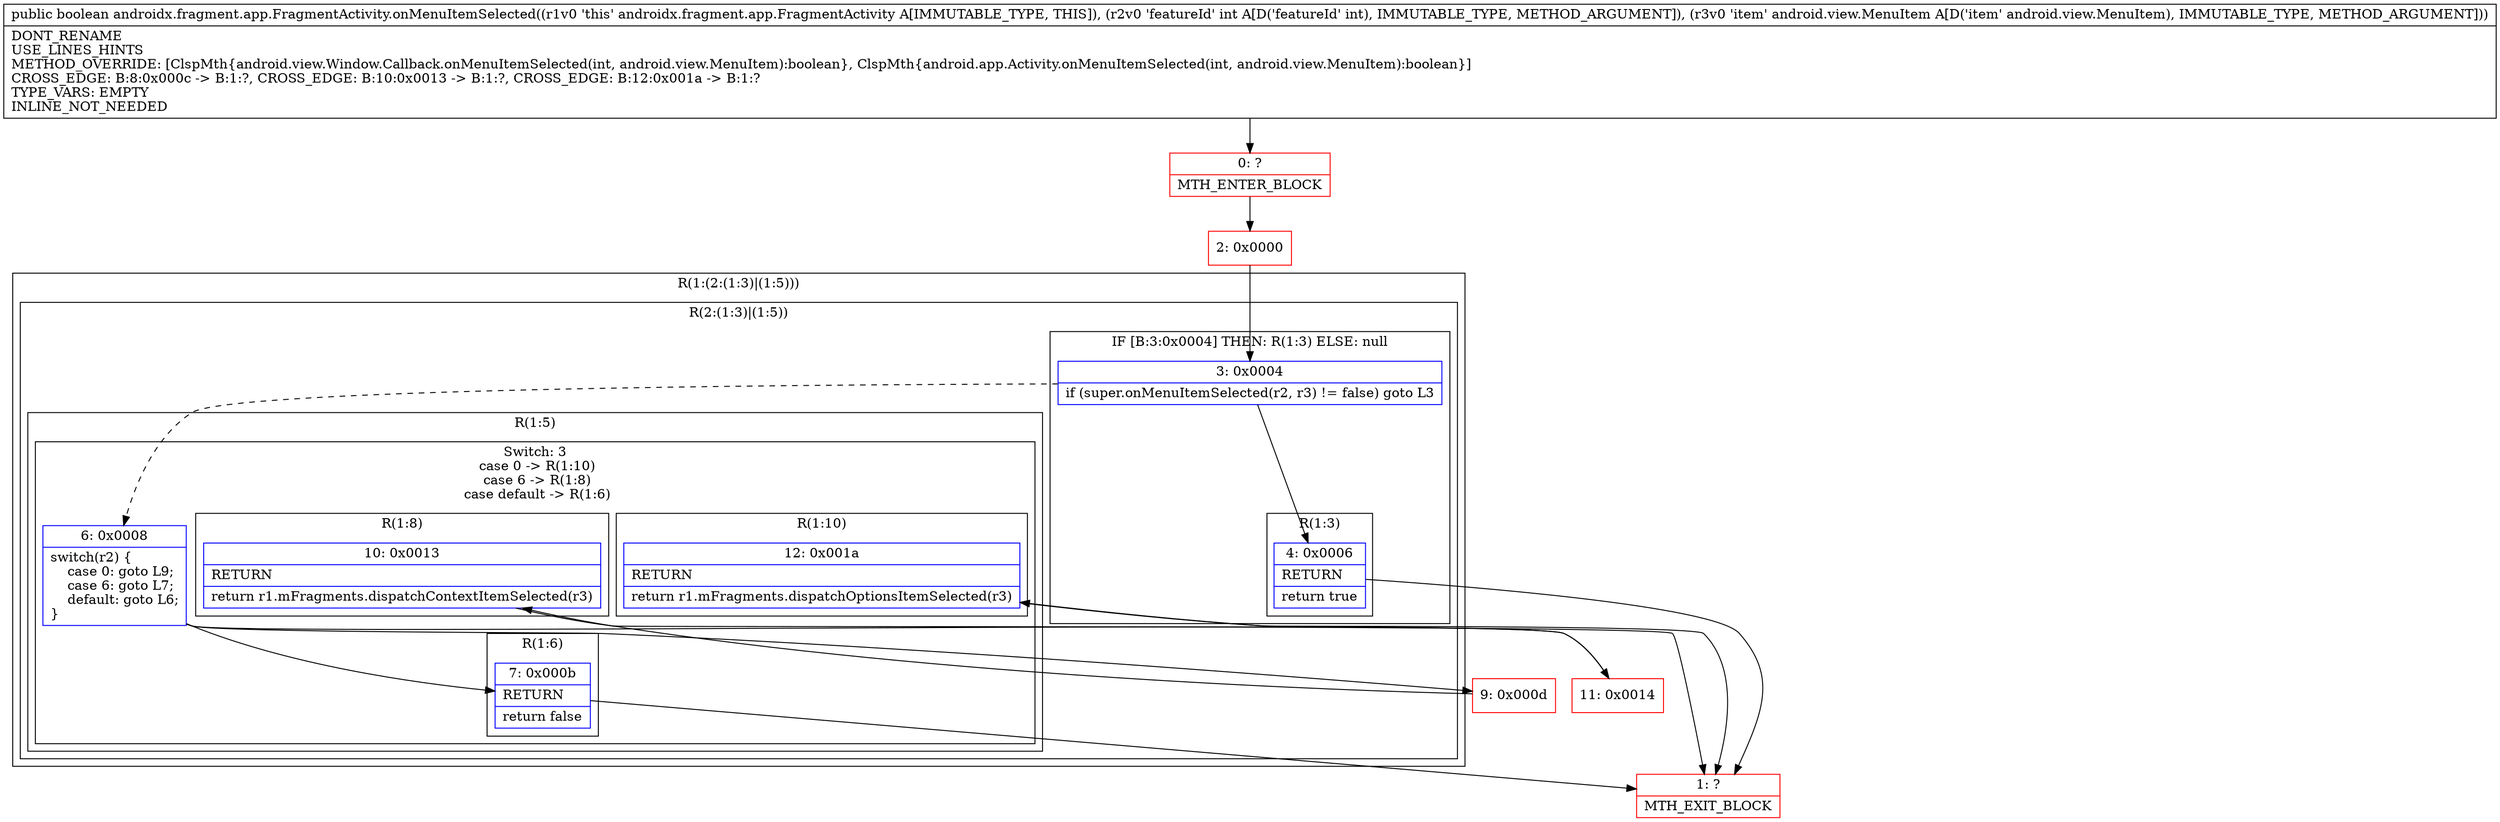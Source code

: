 digraph "CFG forandroidx.fragment.app.FragmentActivity.onMenuItemSelected(ILandroid\/view\/MenuItem;)Z" {
subgraph cluster_Region_676943058 {
label = "R(1:(2:(1:3)|(1:5)))";
node [shape=record,color=blue];
subgraph cluster_Region_211002634 {
label = "R(2:(1:3)|(1:5))";
node [shape=record,color=blue];
subgraph cluster_IfRegion_501323876 {
label = "IF [B:3:0x0004] THEN: R(1:3) ELSE: null";
node [shape=record,color=blue];
Node_3 [shape=record,label="{3\:\ 0x0004|if (super.onMenuItemSelected(r2, r3) != false) goto L3\l}"];
subgraph cluster_Region_266867891 {
label = "R(1:3)";
node [shape=record,color=blue];
Node_4 [shape=record,label="{4\:\ 0x0006|RETURN\l|return true\l}"];
}
}
subgraph cluster_Region_1836396120 {
label = "R(1:5)";
node [shape=record,color=blue];
subgraph cluster_SwitchRegion_2086628617 {
label = "Switch: 3
 case 0 -> R(1:10)
 case 6 -> R(1:8)
 case default -> R(1:6)";
node [shape=record,color=blue];
Node_6 [shape=record,label="{6\:\ 0x0008|switch(r2) \{\l    case 0: goto L9;\l    case 6: goto L7;\l    default: goto L6;\l\}\l}"];
subgraph cluster_Region_586032348 {
label = "R(1:10)";
node [shape=record,color=blue];
Node_12 [shape=record,label="{12\:\ 0x001a|RETURN\l|return r1.mFragments.dispatchOptionsItemSelected(r3)\l}"];
}
subgraph cluster_Region_1714276663 {
label = "R(1:8)";
node [shape=record,color=blue];
Node_10 [shape=record,label="{10\:\ 0x0013|RETURN\l|return r1.mFragments.dispatchContextItemSelected(r3)\l}"];
}
subgraph cluster_Region_1629341662 {
label = "R(1:6)";
node [shape=record,color=blue];
Node_7 [shape=record,label="{7\:\ 0x000b|RETURN\l|return false\l}"];
}
}
}
}
}
Node_0 [shape=record,color=red,label="{0\:\ ?|MTH_ENTER_BLOCK\l}"];
Node_2 [shape=record,color=red,label="{2\:\ 0x0000}"];
Node_1 [shape=record,color=red,label="{1\:\ ?|MTH_EXIT_BLOCK\l}"];
Node_9 [shape=record,color=red,label="{9\:\ 0x000d}"];
Node_11 [shape=record,color=red,label="{11\:\ 0x0014}"];
MethodNode[shape=record,label="{public boolean androidx.fragment.app.FragmentActivity.onMenuItemSelected((r1v0 'this' androidx.fragment.app.FragmentActivity A[IMMUTABLE_TYPE, THIS]), (r2v0 'featureId' int A[D('featureId' int), IMMUTABLE_TYPE, METHOD_ARGUMENT]), (r3v0 'item' android.view.MenuItem A[D('item' android.view.MenuItem), IMMUTABLE_TYPE, METHOD_ARGUMENT]))  | DONT_RENAME\lUSE_LINES_HINTS\lMETHOD_OVERRIDE: [ClspMth\{android.view.Window.Callback.onMenuItemSelected(int, android.view.MenuItem):boolean\}, ClspMth\{android.app.Activity.onMenuItemSelected(int, android.view.MenuItem):boolean\}]\lCROSS_EDGE: B:8:0x000c \-\> B:1:?, CROSS_EDGE: B:10:0x0013 \-\> B:1:?, CROSS_EDGE: B:12:0x001a \-\> B:1:?\lTYPE_VARS: EMPTY\lINLINE_NOT_NEEDED\l}"];
MethodNode -> Node_0;Node_3 -> Node_4;
Node_3 -> Node_6[style=dashed];
Node_4 -> Node_1;
Node_6 -> Node_7;
Node_6 -> Node_9;
Node_6 -> Node_11;
Node_12 -> Node_1;
Node_10 -> Node_1;
Node_7 -> Node_1;
Node_0 -> Node_2;
Node_2 -> Node_3;
Node_9 -> Node_10;
Node_11 -> Node_12;
}

